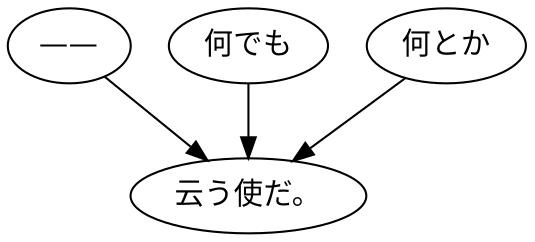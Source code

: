 digraph graph4435 {
	node0 [label="——"];
	node1 [label="何でも"];
	node2 [label="何とか"];
	node3 [label="云う使だ。"];
	node0 -> node3;
	node1 -> node3;
	node2 -> node3;
}
